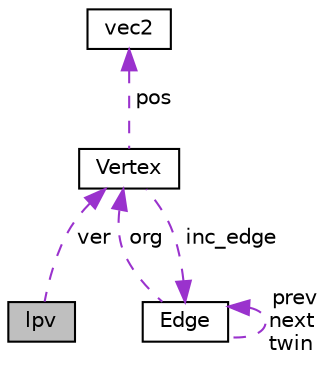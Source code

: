 digraph "lpv"
{
 // LATEX_PDF_SIZE
  edge [fontname="Helvetica",fontsize="10",labelfontname="Helvetica",labelfontsize="10"];
  node [fontname="Helvetica",fontsize="10",shape=record];
  Node1 [label="lpv",height=0.2,width=0.4,color="black", fillcolor="grey75", style="filled", fontcolor="black",tooltip="LPvj is a object of the list containing pairs (k,vr) where k is the index of a polygon containing vj ..."];
  Node2 -> Node1 [dir="back",color="darkorchid3",fontsize="10",style="dashed",label=" ver" ,fontname="Helvetica"];
  Node2 [label="Vertex",height=0.2,width=0.4,color="black", fillcolor="white", style="filled",URL="$classVertex.html",tooltip="an object of theis class will be a vertex of the polygon containing coordinates and the incident edge"];
  Node3 -> Node2 [dir="back",color="darkorchid3",fontsize="10",style="dashed",label=" pos" ,fontname="Helvetica"];
  Node3 [label="vec2",height=0.2,width=0.4,color="black", fillcolor="white", style="filled",URL="$classvec2.html",tooltip="Vec2 stores the coordinates of a point as a pair."];
  Node4 -> Node2 [dir="back",color="darkorchid3",fontsize="10",style="dashed",label=" inc_edge" ,fontname="Helvetica"];
  Node4 [label="Edge",height=0.2,width=0.4,color="black", fillcolor="white", style="filled",URL="$classEdge.html",tooltip="Implements the Edge type with its origin vertex ,twin edge ,next edge and previous edge."];
  Node2 -> Node4 [dir="back",color="darkorchid3",fontsize="10",style="dashed",label=" org" ,fontname="Helvetica"];
  Node4 -> Node4 [dir="back",color="darkorchid3",fontsize="10",style="dashed",label=" prev\nnext\ntwin" ,fontname="Helvetica"];
}
